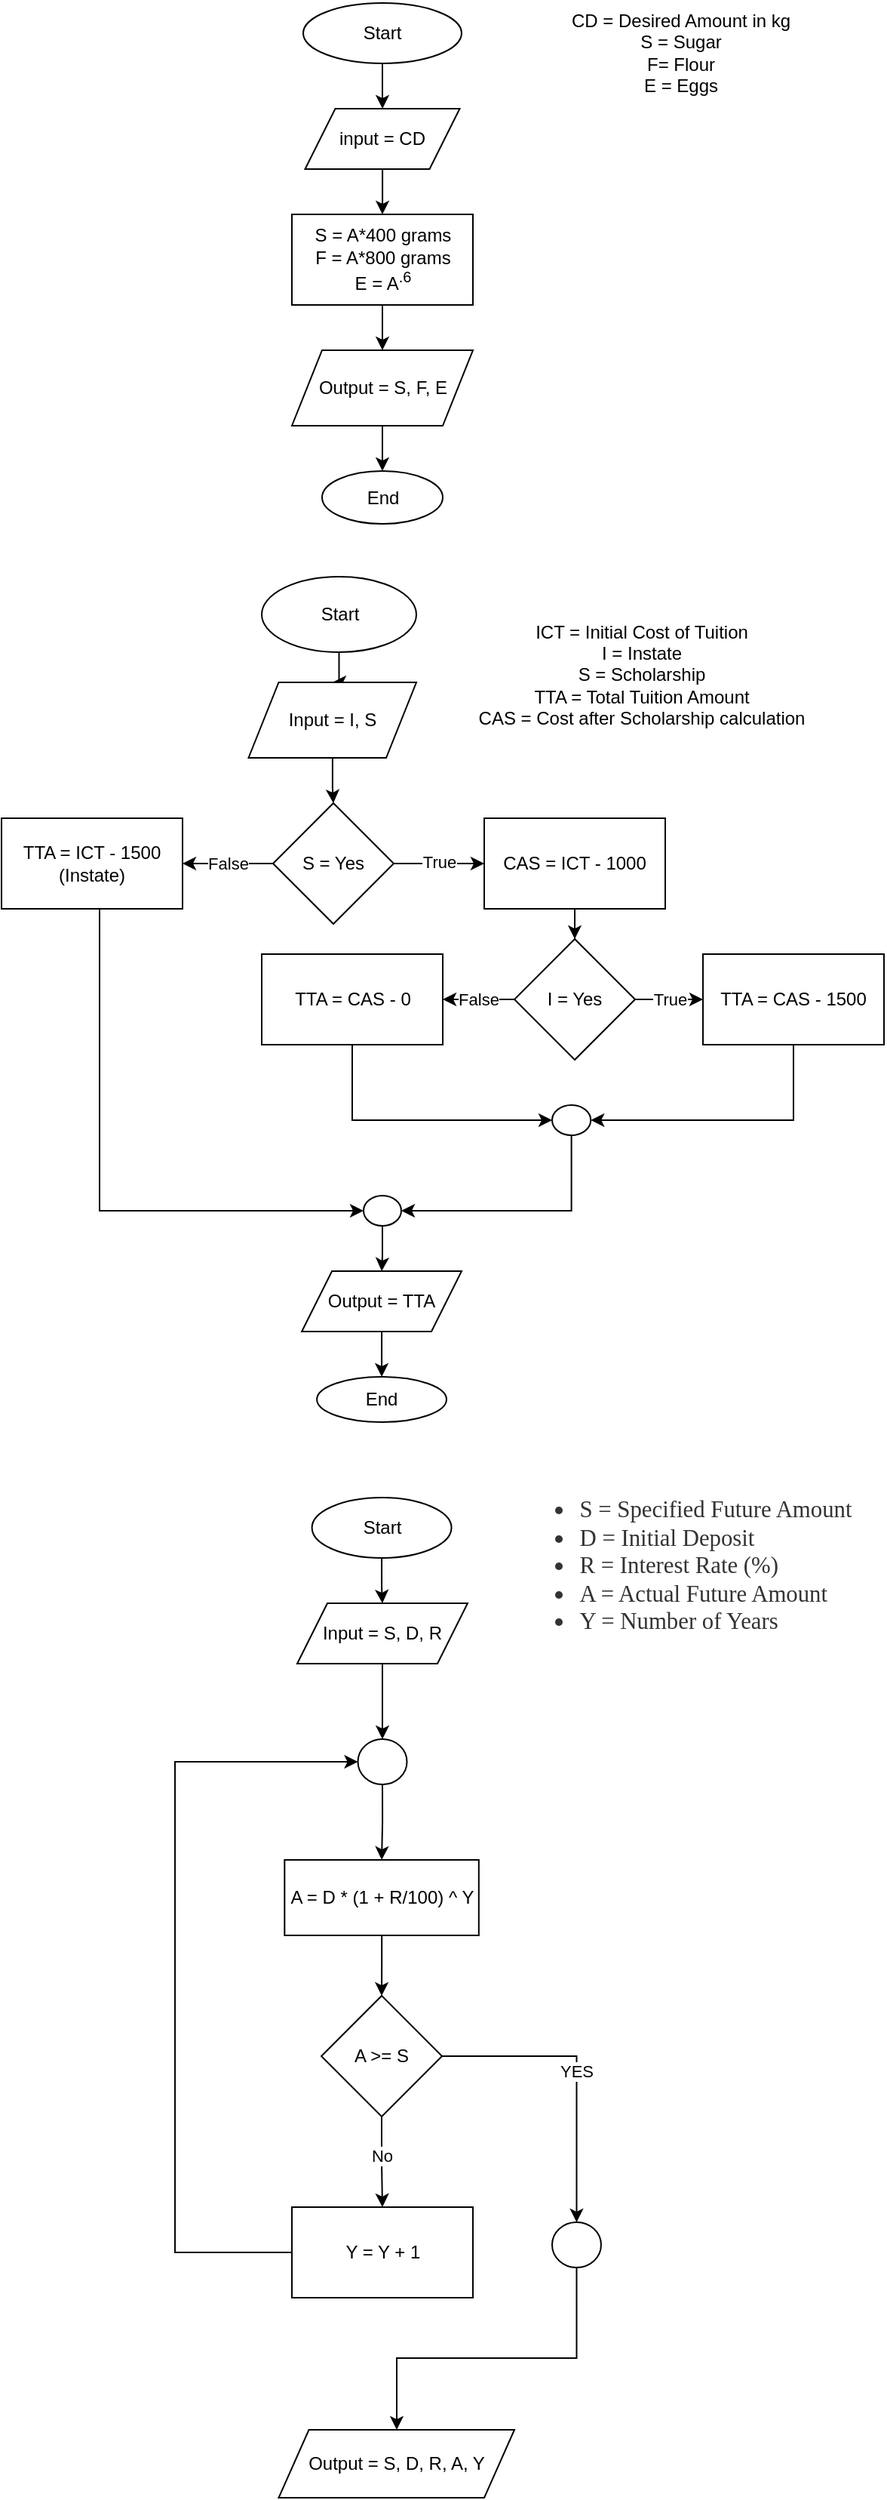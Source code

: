 <mxfile version="23.1.4" type="github">
  <diagram name="Page-1" id="JyIrZ17bsMbsN2qwRbe-">
    <mxGraphModel dx="978" dy="473" grid="1" gridSize="10" guides="1" tooltips="1" connect="1" arrows="1" fold="1" page="1" pageScale="1" pageWidth="850" pageHeight="1100" math="0" shadow="0">
      <root>
        <mxCell id="0" />
        <mxCell id="1" parent="0" />
        <mxCell id="AS7irCsxhZTfgM_4ODOn-4" value="" style="edgeStyle=orthogonalEdgeStyle;rounded=0;orthogonalLoop=1;jettySize=auto;html=1;" edge="1" parent="1" source="AS7irCsxhZTfgM_4ODOn-1" target="AS7irCsxhZTfgM_4ODOn-2">
          <mxGeometry relative="1" as="geometry" />
        </mxCell>
        <mxCell id="AS7irCsxhZTfgM_4ODOn-1" value="Start" style="ellipse;whiteSpace=wrap;html=1;" vertex="1" parent="1">
          <mxGeometry x="365" y="20" width="105" height="40" as="geometry" />
        </mxCell>
        <mxCell id="AS7irCsxhZTfgM_4ODOn-6" value="" style="edgeStyle=orthogonalEdgeStyle;rounded=0;orthogonalLoop=1;jettySize=auto;html=1;" edge="1" parent="1" source="AS7irCsxhZTfgM_4ODOn-2" target="AS7irCsxhZTfgM_4ODOn-5">
          <mxGeometry relative="1" as="geometry" />
        </mxCell>
        <mxCell id="AS7irCsxhZTfgM_4ODOn-2" value="input = CD" style="shape=parallelogram;perimeter=parallelogramPerimeter;whiteSpace=wrap;html=1;fixedSize=1;" vertex="1" parent="1">
          <mxGeometry x="366.25" y="90" width="102.5" height="40" as="geometry" />
        </mxCell>
        <mxCell id="AS7irCsxhZTfgM_4ODOn-3" value="CD = Desired Amount in kg&lt;br&gt;S = Sugar&lt;br&gt;F= Flour&lt;br&gt;E = Eggs" style="text;html=1;align=center;verticalAlign=middle;resizable=0;points=[];autosize=1;strokeColor=none;fillColor=none;" vertex="1" parent="1">
          <mxGeometry x="530" y="18" width="170" height="70" as="geometry" />
        </mxCell>
        <mxCell id="AS7irCsxhZTfgM_4ODOn-8" value="" style="edgeStyle=orthogonalEdgeStyle;rounded=0;orthogonalLoop=1;jettySize=auto;html=1;" edge="1" parent="1" source="AS7irCsxhZTfgM_4ODOn-5" target="AS7irCsxhZTfgM_4ODOn-7">
          <mxGeometry relative="1" as="geometry" />
        </mxCell>
        <mxCell id="AS7irCsxhZTfgM_4ODOn-5" value="S = A*400 grams&lt;br&gt;F = A*800 grams&lt;br&gt;E = A&lt;sup&gt;.6&lt;/sup&gt;" style="whiteSpace=wrap;html=1;" vertex="1" parent="1">
          <mxGeometry x="357.5" y="160" width="120" height="60" as="geometry" />
        </mxCell>
        <mxCell id="AS7irCsxhZTfgM_4ODOn-10" value="" style="edgeStyle=orthogonalEdgeStyle;rounded=0;orthogonalLoop=1;jettySize=auto;html=1;" edge="1" parent="1" source="AS7irCsxhZTfgM_4ODOn-7" target="AS7irCsxhZTfgM_4ODOn-9">
          <mxGeometry relative="1" as="geometry" />
        </mxCell>
        <mxCell id="AS7irCsxhZTfgM_4ODOn-7" value="Output = S, F, E" style="shape=parallelogram;perimeter=parallelogramPerimeter;whiteSpace=wrap;html=1;fixedSize=1;" vertex="1" parent="1">
          <mxGeometry x="357.5" y="250" width="120" height="50" as="geometry" />
        </mxCell>
        <mxCell id="AS7irCsxhZTfgM_4ODOn-9" value="End" style="ellipse;whiteSpace=wrap;html=1;" vertex="1" parent="1">
          <mxGeometry x="377.5" y="330" width="80" height="35" as="geometry" />
        </mxCell>
        <mxCell id="AS7irCsxhZTfgM_4ODOn-14" value="" style="edgeStyle=orthogonalEdgeStyle;rounded=0;orthogonalLoop=1;jettySize=auto;html=1;" edge="1" parent="1" source="AS7irCsxhZTfgM_4ODOn-11" target="AS7irCsxhZTfgM_4ODOn-13">
          <mxGeometry relative="1" as="geometry" />
        </mxCell>
        <mxCell id="AS7irCsxhZTfgM_4ODOn-11" value="Start" style="ellipse;whiteSpace=wrap;html=1;" vertex="1" parent="1">
          <mxGeometry x="337.5" y="400" width="102.5" height="50" as="geometry" />
        </mxCell>
        <mxCell id="AS7irCsxhZTfgM_4ODOn-12" value="ICT = Initial Cost of Tuition&lt;br&gt;I = Instate&lt;br&gt;S = Scholarship&lt;br&gt;TTA = Total Tuition Amount&lt;br&gt;CAS = Cost after Scholarship calculation" style="text;html=1;align=center;verticalAlign=middle;resizable=0;points=[];autosize=1;strokeColor=none;fillColor=none;" vertex="1" parent="1">
          <mxGeometry x="469.38" y="420" width="240" height="90" as="geometry" />
        </mxCell>
        <mxCell id="AS7irCsxhZTfgM_4ODOn-16" value="" style="edgeStyle=orthogonalEdgeStyle;rounded=0;orthogonalLoop=1;jettySize=auto;html=1;" edge="1" parent="1" source="AS7irCsxhZTfgM_4ODOn-13" target="AS7irCsxhZTfgM_4ODOn-15">
          <mxGeometry relative="1" as="geometry" />
        </mxCell>
        <mxCell id="AS7irCsxhZTfgM_4ODOn-13" value="Input = I, S" style="shape=parallelogram;perimeter=parallelogramPerimeter;whiteSpace=wrap;html=1;fixedSize=1;" vertex="1" parent="1">
          <mxGeometry x="328.75" y="470" width="111.25" height="50" as="geometry" />
        </mxCell>
        <mxCell id="AS7irCsxhZTfgM_4ODOn-18" value="False" style="edgeStyle=orthogonalEdgeStyle;rounded=0;orthogonalLoop=1;jettySize=auto;html=1;" edge="1" parent="1" source="AS7irCsxhZTfgM_4ODOn-15" target="AS7irCsxhZTfgM_4ODOn-17">
          <mxGeometry relative="1" as="geometry" />
        </mxCell>
        <mxCell id="AS7irCsxhZTfgM_4ODOn-20" value="" style="edgeStyle=orthogonalEdgeStyle;rounded=0;orthogonalLoop=1;jettySize=auto;html=1;" edge="1" parent="1" source="AS7irCsxhZTfgM_4ODOn-15" target="AS7irCsxhZTfgM_4ODOn-19">
          <mxGeometry relative="1" as="geometry" />
        </mxCell>
        <mxCell id="AS7irCsxhZTfgM_4ODOn-21" value="True" style="edgeLabel;html=1;align=center;verticalAlign=middle;resizable=0;points=[];" vertex="1" connectable="0" parent="AS7irCsxhZTfgM_4ODOn-20">
          <mxGeometry x="-0.0" y="1" relative="1" as="geometry">
            <mxPoint as="offset" />
          </mxGeometry>
        </mxCell>
        <mxCell id="AS7irCsxhZTfgM_4ODOn-15" value="S = Yes" style="rhombus;whiteSpace=wrap;html=1;" vertex="1" parent="1">
          <mxGeometry x="345.005" y="550" width="80" height="80" as="geometry" />
        </mxCell>
        <mxCell id="AS7irCsxhZTfgM_4ODOn-40" style="edgeStyle=orthogonalEdgeStyle;rounded=0;orthogonalLoop=1;jettySize=auto;html=1;entryX=0;entryY=0.5;entryDx=0;entryDy=0;" edge="1" parent="1" source="AS7irCsxhZTfgM_4ODOn-17" target="AS7irCsxhZTfgM_4ODOn-22">
          <mxGeometry relative="1" as="geometry">
            <Array as="points">
              <mxPoint x="230" y="820" />
            </Array>
          </mxGeometry>
        </mxCell>
        <mxCell id="AS7irCsxhZTfgM_4ODOn-17" value="TTA = ICT - 1500 (Instate)" style="whiteSpace=wrap;html=1;" vertex="1" parent="1">
          <mxGeometry x="165.005" y="560" width="120" height="60" as="geometry" />
        </mxCell>
        <mxCell id="AS7irCsxhZTfgM_4ODOn-19" value="CAS = ICT - 1000" style="whiteSpace=wrap;html=1;" vertex="1" parent="1">
          <mxGeometry x="485.005" y="560" width="120" height="60" as="geometry" />
        </mxCell>
        <mxCell id="AS7irCsxhZTfgM_4ODOn-26" value="" style="edgeStyle=orthogonalEdgeStyle;rounded=0;orthogonalLoop=1;jettySize=auto;html=1;exitX=0.5;exitY=1;exitDx=0;exitDy=0;" edge="1" parent="1" source="AS7irCsxhZTfgM_4ODOn-19" target="AS7irCsxhZTfgM_4ODOn-25">
          <mxGeometry relative="1" as="geometry" />
        </mxCell>
        <mxCell id="AS7irCsxhZTfgM_4ODOn-42" style="edgeStyle=orthogonalEdgeStyle;rounded=0;orthogonalLoop=1;jettySize=auto;html=1;entryX=0.5;entryY=0;entryDx=0;entryDy=0;" edge="1" parent="1" source="AS7irCsxhZTfgM_4ODOn-22" target="AS7irCsxhZTfgM_4ODOn-34">
          <mxGeometry relative="1" as="geometry" />
        </mxCell>
        <mxCell id="AS7irCsxhZTfgM_4ODOn-22" value="" style="ellipse;whiteSpace=wrap;html=1;" vertex="1" parent="1">
          <mxGeometry x="405" y="810" width="25" height="20" as="geometry" />
        </mxCell>
        <mxCell id="AS7irCsxhZTfgM_4ODOn-28" value="False" style="edgeStyle=orthogonalEdgeStyle;rounded=0;orthogonalLoop=1;jettySize=auto;html=1;" edge="1" parent="1" source="AS7irCsxhZTfgM_4ODOn-25" target="AS7irCsxhZTfgM_4ODOn-27">
          <mxGeometry relative="1" as="geometry" />
        </mxCell>
        <mxCell id="AS7irCsxhZTfgM_4ODOn-30" value="True" style="edgeStyle=orthogonalEdgeStyle;rounded=0;orthogonalLoop=1;jettySize=auto;html=1;" edge="1" parent="1" source="AS7irCsxhZTfgM_4ODOn-25" target="AS7irCsxhZTfgM_4ODOn-29">
          <mxGeometry relative="1" as="geometry" />
        </mxCell>
        <mxCell id="AS7irCsxhZTfgM_4ODOn-25" value="I = Yes" style="rhombus;whiteSpace=wrap;html=1;" vertex="1" parent="1">
          <mxGeometry x="505.01" y="640" width="80" height="80" as="geometry" />
        </mxCell>
        <mxCell id="AS7irCsxhZTfgM_4ODOn-39" style="edgeStyle=orthogonalEdgeStyle;rounded=0;orthogonalLoop=1;jettySize=auto;html=1;entryX=0;entryY=0.5;entryDx=0;entryDy=0;" edge="1" parent="1" source="AS7irCsxhZTfgM_4ODOn-27" target="AS7irCsxhZTfgM_4ODOn-31">
          <mxGeometry relative="1" as="geometry">
            <Array as="points">
              <mxPoint x="398" y="760" />
            </Array>
          </mxGeometry>
        </mxCell>
        <mxCell id="AS7irCsxhZTfgM_4ODOn-27" value="TTA = CAS - 0" style="whiteSpace=wrap;html=1;" vertex="1" parent="1">
          <mxGeometry x="337.5" y="650" width="120" height="60" as="geometry" />
        </mxCell>
        <mxCell id="AS7irCsxhZTfgM_4ODOn-38" style="edgeStyle=orthogonalEdgeStyle;rounded=0;orthogonalLoop=1;jettySize=auto;html=1;entryX=1;entryY=0.5;entryDx=0;entryDy=0;" edge="1" parent="1" source="AS7irCsxhZTfgM_4ODOn-29" target="AS7irCsxhZTfgM_4ODOn-31">
          <mxGeometry relative="1" as="geometry">
            <Array as="points">
              <mxPoint x="690" y="760" />
            </Array>
          </mxGeometry>
        </mxCell>
        <mxCell id="AS7irCsxhZTfgM_4ODOn-29" value="TTA = CAS - 1500" style="whiteSpace=wrap;html=1;" vertex="1" parent="1">
          <mxGeometry x="630" y="650" width="120" height="60" as="geometry" />
        </mxCell>
        <mxCell id="AS7irCsxhZTfgM_4ODOn-41" style="edgeStyle=orthogonalEdgeStyle;rounded=0;orthogonalLoop=1;jettySize=auto;html=1;entryX=1;entryY=0.5;entryDx=0;entryDy=0;" edge="1" parent="1" source="AS7irCsxhZTfgM_4ODOn-31" target="AS7irCsxhZTfgM_4ODOn-22">
          <mxGeometry relative="1" as="geometry">
            <Array as="points">
              <mxPoint x="543" y="820" />
            </Array>
          </mxGeometry>
        </mxCell>
        <mxCell id="AS7irCsxhZTfgM_4ODOn-31" value="" style="ellipse;whiteSpace=wrap;html=1;" vertex="1" parent="1">
          <mxGeometry x="530" y="750" width="25.62" height="20" as="geometry" />
        </mxCell>
        <mxCell id="AS7irCsxhZTfgM_4ODOn-37" value="" style="edgeStyle=orthogonalEdgeStyle;rounded=0;orthogonalLoop=1;jettySize=auto;html=1;" edge="1" parent="1" source="AS7irCsxhZTfgM_4ODOn-34" target="AS7irCsxhZTfgM_4ODOn-36">
          <mxGeometry relative="1" as="geometry" />
        </mxCell>
        <mxCell id="AS7irCsxhZTfgM_4ODOn-34" value="Output = TTA" style="shape=parallelogram;perimeter=parallelogramPerimeter;whiteSpace=wrap;html=1;fixedSize=1;" vertex="1" parent="1">
          <mxGeometry x="364.07" y="860" width="105.93" height="40" as="geometry" />
        </mxCell>
        <mxCell id="AS7irCsxhZTfgM_4ODOn-36" value="End" style="ellipse;whiteSpace=wrap;html=1;" vertex="1" parent="1">
          <mxGeometry x="374.07" y="930" width="85.93" height="30" as="geometry" />
        </mxCell>
        <mxCell id="AS7irCsxhZTfgM_4ODOn-46" value="" style="edgeStyle=orthogonalEdgeStyle;rounded=0;orthogonalLoop=1;jettySize=auto;html=1;" edge="1" parent="1" source="AS7irCsxhZTfgM_4ODOn-43" target="AS7irCsxhZTfgM_4ODOn-45">
          <mxGeometry relative="1" as="geometry" />
        </mxCell>
        <mxCell id="AS7irCsxhZTfgM_4ODOn-43" value="Start" style="ellipse;whiteSpace=wrap;html=1;" vertex="1" parent="1">
          <mxGeometry x="370.79" y="1010" width="92.5" height="40" as="geometry" />
        </mxCell>
        <mxCell id="AS7irCsxhZTfgM_4ODOn-44" value="&lt;ul style=&quot;box-sizing: border-box; margin-top: 0px; margin-bottom: 20px; list-style-position: outside; margin-left: 40px; padding-left: 20px; color: rgb(51, 51, 51); font-family: &amp;quot;PT Serif&amp;quot;, serif; font-size: 15.4px; text-align: start; background-color: rgb(255, 255, 255);&quot;&gt;&lt;li style=&quot;box-sizing: border-box;&quot;&gt;S = Specified Future Amount&lt;/li&gt;&lt;li style=&quot;box-sizing: border-box;&quot;&gt;D = Initial Deposit&lt;/li&gt;&lt;li style=&quot;box-sizing: border-box;&quot;&gt;R = Interest Rate (%)&lt;/li&gt;&lt;li style=&quot;box-sizing: border-box;&quot;&gt;A = Actual Future Amount&lt;/li&gt;&lt;li style=&quot;box-sizing: border-box;&quot;&gt;Y = Number of Years&lt;/li&gt;&lt;/ul&gt;" style="text;html=1;align=center;verticalAlign=middle;resizable=0;points=[];autosize=1;strokeColor=none;fillColor=none;" vertex="1" parent="1">
          <mxGeometry x="477.5" y="1000" width="260" height="130" as="geometry" />
        </mxCell>
        <mxCell id="AS7irCsxhZTfgM_4ODOn-48" value="" style="edgeStyle=orthogonalEdgeStyle;rounded=0;orthogonalLoop=1;jettySize=auto;html=1;entryX=0.5;entryY=0;entryDx=0;entryDy=0;" edge="1" parent="1" source="AS7irCsxhZTfgM_4ODOn-45" target="AS7irCsxhZTfgM_4ODOn-49">
          <mxGeometry relative="1" as="geometry">
            <mxPoint x="417.556" y="1140" as="targetPoint" />
          </mxGeometry>
        </mxCell>
        <mxCell id="AS7irCsxhZTfgM_4ODOn-45" value="Input = S, D, R" style="shape=parallelogram;perimeter=parallelogramPerimeter;whiteSpace=wrap;html=1;fixedSize=1;" vertex="1" parent="1">
          <mxGeometry x="361.02" y="1080" width="112.97" height="40" as="geometry" />
        </mxCell>
        <mxCell id="AS7irCsxhZTfgM_4ODOn-67" style="edgeStyle=orthogonalEdgeStyle;rounded=0;orthogonalLoop=1;jettySize=auto;html=1;entryX=0.5;entryY=0;entryDx=0;entryDy=0;" edge="1" parent="1" source="AS7irCsxhZTfgM_4ODOn-49" target="AS7irCsxhZTfgM_4ODOn-64">
          <mxGeometry relative="1" as="geometry" />
        </mxCell>
        <mxCell id="AS7irCsxhZTfgM_4ODOn-49" value="" style="ellipse;whiteSpace=wrap;html=1;" vertex="1" parent="1">
          <mxGeometry x="401.26" y="1170" width="32.5" height="30" as="geometry" />
        </mxCell>
        <mxCell id="AS7irCsxhZTfgM_4ODOn-56" value="" style="edgeStyle=orthogonalEdgeStyle;rounded=0;orthogonalLoop=1;jettySize=auto;html=1;" edge="1" parent="1" source="AS7irCsxhZTfgM_4ODOn-51" target="AS7irCsxhZTfgM_4ODOn-55">
          <mxGeometry relative="1" as="geometry" />
        </mxCell>
        <mxCell id="AS7irCsxhZTfgM_4ODOn-58" value="No" style="edgeLabel;html=1;align=center;verticalAlign=middle;resizable=0;points=[];" vertex="1" connectable="0" parent="AS7irCsxhZTfgM_4ODOn-56">
          <mxGeometry x="-0.137" relative="1" as="geometry">
            <mxPoint as="offset" />
          </mxGeometry>
        </mxCell>
        <mxCell id="AS7irCsxhZTfgM_4ODOn-61" value="YES" style="edgeStyle=orthogonalEdgeStyle;rounded=0;orthogonalLoop=1;jettySize=auto;html=1;" edge="1" parent="1" source="AS7irCsxhZTfgM_4ODOn-51" target="AS7irCsxhZTfgM_4ODOn-60">
          <mxGeometry relative="1" as="geometry" />
        </mxCell>
        <mxCell id="AS7irCsxhZTfgM_4ODOn-51" value="A &amp;gt;= S" style="rhombus;whiteSpace=wrap;html=1;" vertex="1" parent="1">
          <mxGeometry x="377.03" y="1340" width="80" height="80" as="geometry" />
        </mxCell>
        <mxCell id="AS7irCsxhZTfgM_4ODOn-65" value="" style="edgeStyle=orthogonalEdgeStyle;rounded=0;orthogonalLoop=1;jettySize=auto;html=1;entryX=0;entryY=0.5;entryDx=0;entryDy=0;" edge="1" parent="1" source="AS7irCsxhZTfgM_4ODOn-55" target="AS7irCsxhZTfgM_4ODOn-49">
          <mxGeometry relative="1" as="geometry">
            <Array as="points">
              <mxPoint x="280" y="1510" />
              <mxPoint x="280" y="1185" />
            </Array>
          </mxGeometry>
        </mxCell>
        <mxCell id="AS7irCsxhZTfgM_4ODOn-55" value="Y = Y + 1" style="whiteSpace=wrap;html=1;" vertex="1" parent="1">
          <mxGeometry x="357.51" y="1480" width="120" height="60" as="geometry" />
        </mxCell>
        <mxCell id="AS7irCsxhZTfgM_4ODOn-63" value="" style="edgeStyle=orthogonalEdgeStyle;rounded=0;orthogonalLoop=1;jettySize=auto;html=1;" edge="1" parent="1" source="AS7irCsxhZTfgM_4ODOn-60" target="AS7irCsxhZTfgM_4ODOn-62">
          <mxGeometry relative="1" as="geometry">
            <Array as="points">
              <mxPoint x="546" y="1580" />
              <mxPoint x="427" y="1580" />
            </Array>
          </mxGeometry>
        </mxCell>
        <mxCell id="AS7irCsxhZTfgM_4ODOn-60" value="" style="ellipse;whiteSpace=wrap;html=1;" vertex="1" parent="1">
          <mxGeometry x="530" y="1490" width="32.49" height="30" as="geometry" />
        </mxCell>
        <mxCell id="AS7irCsxhZTfgM_4ODOn-62" value="Output = S, D, R, A, Y" style="shape=parallelogram;perimeter=parallelogramPerimeter;whiteSpace=wrap;html=1;fixedSize=1;" vertex="1" parent="1">
          <mxGeometry x="348.76" y="1627.5" width="156.25" height="45" as="geometry" />
        </mxCell>
        <mxCell id="AS7irCsxhZTfgM_4ODOn-68" value="" style="edgeStyle=orthogonalEdgeStyle;rounded=0;orthogonalLoop=1;jettySize=auto;html=1;" edge="1" parent="1" source="AS7irCsxhZTfgM_4ODOn-64" target="AS7irCsxhZTfgM_4ODOn-51">
          <mxGeometry relative="1" as="geometry" />
        </mxCell>
        <mxCell id="AS7irCsxhZTfgM_4ODOn-64" value="A = D * (1 + R/100) ^ Y" style="whiteSpace=wrap;html=1;" vertex="1" parent="1">
          <mxGeometry x="352.66" y="1250" width="128.75" height="50" as="geometry" />
        </mxCell>
      </root>
    </mxGraphModel>
  </diagram>
</mxfile>
